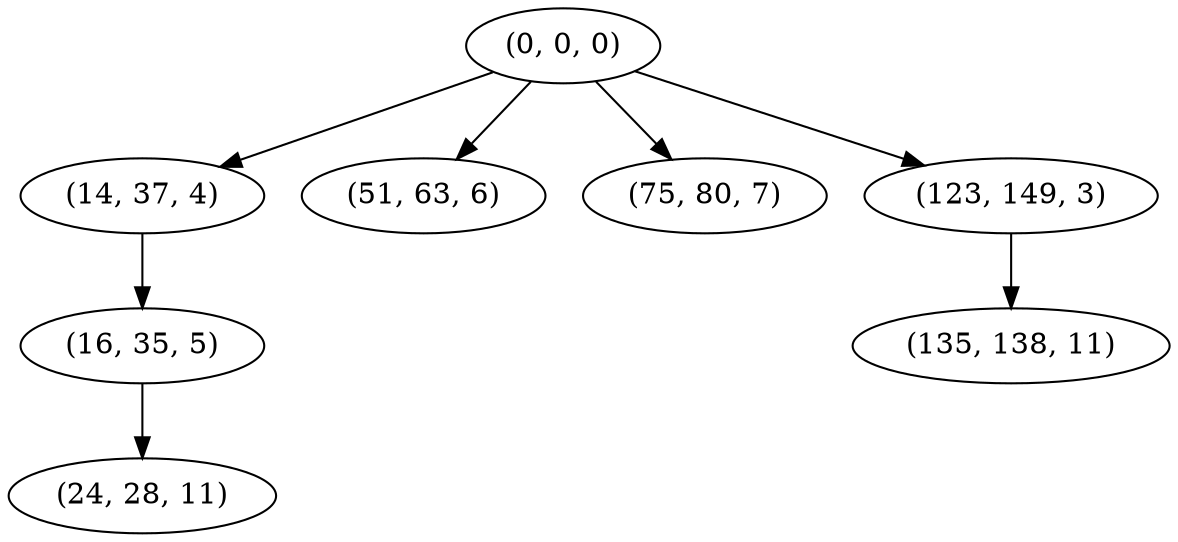 digraph tree {
    "(0, 0, 0)";
    "(14, 37, 4)";
    "(16, 35, 5)";
    "(24, 28, 11)";
    "(51, 63, 6)";
    "(75, 80, 7)";
    "(123, 149, 3)";
    "(135, 138, 11)";
    "(0, 0, 0)" -> "(14, 37, 4)";
    "(0, 0, 0)" -> "(51, 63, 6)";
    "(0, 0, 0)" -> "(75, 80, 7)";
    "(0, 0, 0)" -> "(123, 149, 3)";
    "(14, 37, 4)" -> "(16, 35, 5)";
    "(16, 35, 5)" -> "(24, 28, 11)";
    "(123, 149, 3)" -> "(135, 138, 11)";
}
